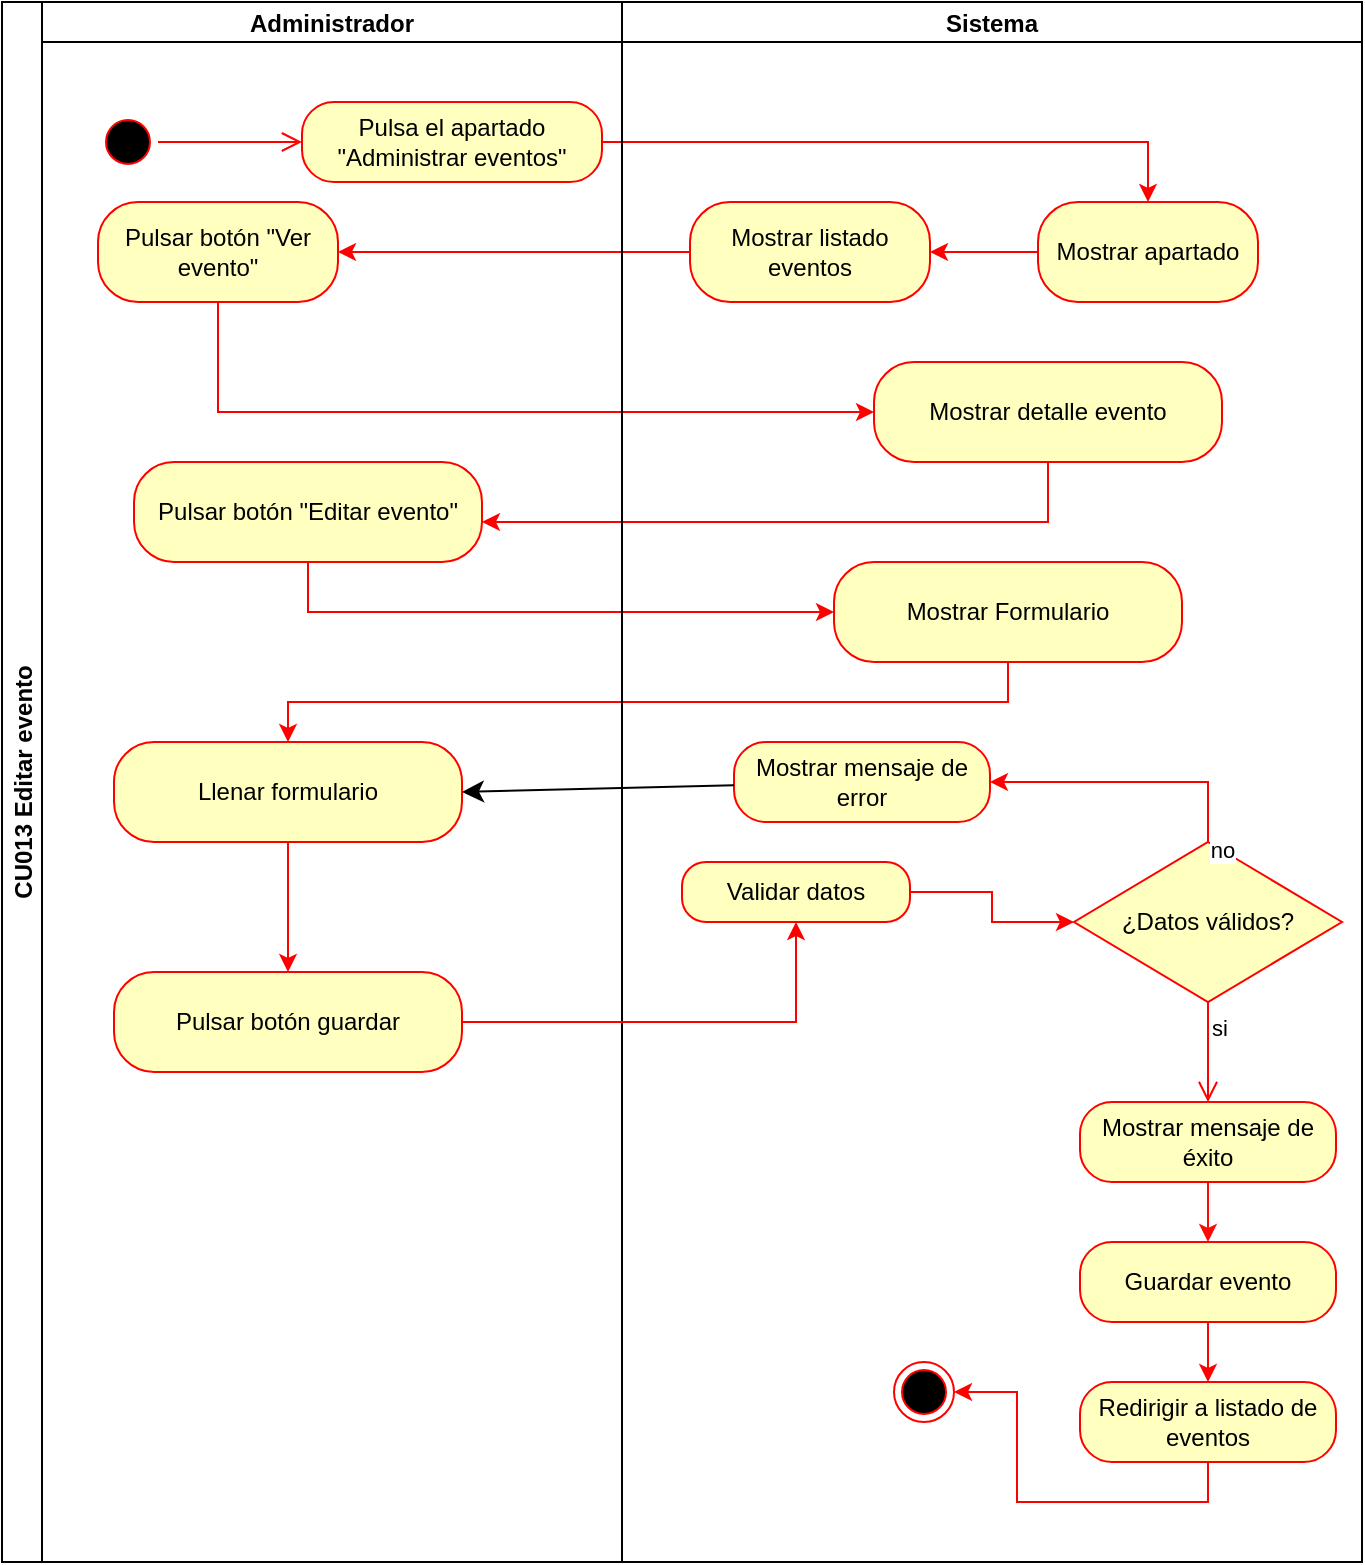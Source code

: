 <mxfile version="27.1.6">
  <diagram name="Página-1" id="cxPWyqA24JBwAGh7WBXs">
    <mxGraphModel grid="1" page="1" gridSize="10" guides="1" tooltips="1" connect="1" arrows="1" fold="1" pageScale="1" pageWidth="827" pageHeight="1169" math="0" shadow="0">
      <root>
        <mxCell id="0" />
        <mxCell id="1" parent="0" />
        <mxCell id="SY-MzMTitLkkKKeFqSy7-1" value="CU013 Editar evento" style="swimlane;childLayout=stackLayout;resizeParent=1;resizeParentMax=0;startSize=20;horizontal=0;horizontalStack=1;" vertex="1" parent="1">
          <mxGeometry x="74" y="100" width="680" height="780" as="geometry">
            <mxRectangle x="200" y="80" width="40" height="50" as="alternateBounds" />
          </mxGeometry>
        </mxCell>
        <mxCell id="SY-MzMTitLkkKKeFqSy7-7" style="edgeStyle=orthogonalEdgeStyle;rounded=0;orthogonalLoop=1;jettySize=auto;html=1;exitX=0;exitY=0.5;exitDx=0;exitDy=0;entryX=1;entryY=0.5;entryDx=0;entryDy=0;strokeColor=light-dark(#ff0000, #ededed);" edge="1" parent="SY-MzMTitLkkKKeFqSy7-1" source="SY-MzMTitLkkKKeFqSy7-14" target="SY-MzMTitLkkKKeFqSy7-6">
          <mxGeometry relative="1" as="geometry" />
        </mxCell>
        <mxCell id="SY-MzMTitLkkKKeFqSy7-17" style="edgeStyle=orthogonalEdgeStyle;rounded=0;orthogonalLoop=1;jettySize=auto;html=1;exitX=1;exitY=0.5;exitDx=0;exitDy=0;entryX=0.5;entryY=0;entryDx=0;entryDy=0;strokeColor=light-dark(#ff0000, #ededed);" edge="1" parent="SY-MzMTitLkkKKeFqSy7-1" source="SY-MzMTitLkkKKeFqSy7-4" target="SY-MzMTitLkkKKeFqSy7-11">
          <mxGeometry relative="1" as="geometry" />
        </mxCell>
        <mxCell id="SY-MzMTitLkkKKeFqSy7-20" style="edgeStyle=orthogonalEdgeStyle;rounded=0;orthogonalLoop=1;jettySize=auto;html=1;strokeColor=light-dark(#ff0000, #ededed);" edge="1" parent="SY-MzMTitLkkKKeFqSy7-1" source="SY-MzMTitLkkKKeFqSy7-16" target="SY-MzMTitLkkKKeFqSy7-21">
          <mxGeometry relative="1" as="geometry">
            <mxPoint x="106" y="290" as="targetPoint" />
            <Array as="points">
              <mxPoint x="146" y="260" />
            </Array>
          </mxGeometry>
        </mxCell>
        <mxCell id="kuDBVkSXc2tmlVB91SHo-2" style="edgeStyle=orthogonalEdgeStyle;rounded=0;orthogonalLoop=1;jettySize=auto;html=1;strokeColor=light-dark(#ff0000, #ededed);" edge="1" parent="SY-MzMTitLkkKKeFqSy7-1" source="SY-MzMTitLkkKKeFqSy7-6" target="SY-MzMTitLkkKKeFqSy7-16">
          <mxGeometry relative="1" as="geometry">
            <Array as="points">
              <mxPoint x="108" y="205" />
            </Array>
          </mxGeometry>
        </mxCell>
        <mxCell id="SY-MzMTitLkkKKeFqSy7-2" value="Administrador" style="swimlane;startSize=20;" vertex="1" parent="SY-MzMTitLkkKKeFqSy7-1">
          <mxGeometry x="20" width="290" height="780" as="geometry" />
        </mxCell>
        <mxCell id="SY-MzMTitLkkKKeFqSy7-3" value="" style="ellipse;html=1;shape=startState;fillColor=#000000;strokeColor=#ff0000;fillStyle=auto;" vertex="1" parent="SY-MzMTitLkkKKeFqSy7-2">
          <mxGeometry x="28" y="55" width="30" height="30" as="geometry" />
        </mxCell>
        <mxCell id="SY-MzMTitLkkKKeFqSy7-4" value="Pulsa el apartado &quot;Administrar eventos&quot;" style="rounded=1;whiteSpace=wrap;html=1;arcSize=40;fontColor=#000000;fillColor=#ffffc0;strokeColor=#ff0000;" vertex="1" parent="SY-MzMTitLkkKKeFqSy7-2">
          <mxGeometry x="130" y="50" width="150" height="40" as="geometry" />
        </mxCell>
        <mxCell id="SY-MzMTitLkkKKeFqSy7-5" value="" style="edgeStyle=orthogonalEdgeStyle;html=1;verticalAlign=bottom;endArrow=open;endSize=8;strokeColor=#ff0000;rounded=0;exitX=1;exitY=0.5;exitDx=0;exitDy=0;" edge="1" parent="SY-MzMTitLkkKKeFqSy7-2" source="SY-MzMTitLkkKKeFqSy7-3">
          <mxGeometry relative="1" as="geometry">
            <mxPoint x="130" y="70" as="targetPoint" />
            <mxPoint x="82" y="75" as="sourcePoint" />
            <Array as="points">
              <mxPoint x="130" y="70" />
            </Array>
          </mxGeometry>
        </mxCell>
        <mxCell id="SY-MzMTitLkkKKeFqSy7-6" value="Pulsar botón &quot;Ver evento&quot;" style="rounded=1;whiteSpace=wrap;html=1;arcSize=40;fontColor=#000000;fillColor=#ffffc0;strokeColor=#ff0000;" vertex="1" parent="SY-MzMTitLkkKKeFqSy7-2">
          <mxGeometry x="28" y="100" width="120" height="50" as="geometry" />
        </mxCell>
        <mxCell id="SY-MzMTitLkkKKeFqSy7-21" value="Pulsar botón &quot;Editar evento&quot;" style="rounded=1;whiteSpace=wrap;html=1;arcSize=40;fontColor=#000000;fillColor=#ffffc0;strokeColor=#ff0000;" vertex="1" parent="SY-MzMTitLkkKKeFqSy7-2">
          <mxGeometry x="46" y="230" width="174" height="50" as="geometry" />
        </mxCell>
        <mxCell id="kuDBVkSXc2tmlVB91SHo-9" value="" style="edgeStyle=orthogonalEdgeStyle;rounded=0;orthogonalLoop=1;jettySize=auto;html=1;strokeColor=light-dark(#ff0000, #ededed);" edge="1" parent="SY-MzMTitLkkKKeFqSy7-2" source="SY-MzMTitLkkKKeFqSy7-24" target="kuDBVkSXc2tmlVB91SHo-8">
          <mxGeometry relative="1" as="geometry" />
        </mxCell>
        <mxCell id="SY-MzMTitLkkKKeFqSy7-24" value="Llenar formulario" style="rounded=1;whiteSpace=wrap;html=1;arcSize=40;fontColor=#000000;fillColor=#ffffc0;strokeColor=#ff0000;" vertex="1" parent="SY-MzMTitLkkKKeFqSy7-2">
          <mxGeometry x="36" y="370" width="174" height="50" as="geometry" />
        </mxCell>
        <mxCell id="kuDBVkSXc2tmlVB91SHo-8" value="Pulsar botón guardar" style="rounded=1;whiteSpace=wrap;html=1;arcSize=40;fontColor=#000000;fillColor=#ffffc0;strokeColor=#ff0000;" vertex="1" parent="SY-MzMTitLkkKKeFqSy7-2">
          <mxGeometry x="36" y="485" width="174" height="50" as="geometry" />
        </mxCell>
        <mxCell id="kuDBVkSXc2tmlVB91SHo-3" style="edgeStyle=orthogonalEdgeStyle;rounded=0;orthogonalLoop=1;jettySize=auto;html=1;strokeColor=light-dark(#ff0000, #ededed);" edge="1" parent="SY-MzMTitLkkKKeFqSy7-1" source="SY-MzMTitLkkKKeFqSy7-21" target="SY-MzMTitLkkKKeFqSy7-31">
          <mxGeometry relative="1" as="geometry">
            <Array as="points">
              <mxPoint x="153" y="305" />
            </Array>
          </mxGeometry>
        </mxCell>
        <mxCell id="kuDBVkSXc2tmlVB91SHo-5" style="edgeStyle=orthogonalEdgeStyle;rounded=0;orthogonalLoop=1;jettySize=auto;html=1;strokeColor=light-dark(#ff0000, #ededed);" edge="1" parent="SY-MzMTitLkkKKeFqSy7-1" source="SY-MzMTitLkkKKeFqSy7-31" target="SY-MzMTitLkkKKeFqSy7-24">
          <mxGeometry relative="1" as="geometry">
            <Array as="points">
              <mxPoint x="503" y="350" />
              <mxPoint x="143" y="350" />
            </Array>
          </mxGeometry>
        </mxCell>
        <mxCell id="SY-MzMTitLkkKKeFqSy7-9" value="Sistema" style="swimlane;startSize=20;" vertex="1" parent="SY-MzMTitLkkKKeFqSy7-1">
          <mxGeometry x="310" width="370" height="780" as="geometry">
            <mxRectangle x="310" width="40" height="720" as="alternateBounds" />
          </mxGeometry>
        </mxCell>
        <mxCell id="SY-MzMTitLkkKKeFqSy7-10" style="edgeStyle=orthogonalEdgeStyle;rounded=0;orthogonalLoop=1;jettySize=auto;html=1;exitX=0;exitY=0.5;exitDx=0;exitDy=0;entryX=1;entryY=0.5;entryDx=0;entryDy=0;strokeColor=light-dark(#ff0000, #ededed);" edge="1" parent="SY-MzMTitLkkKKeFqSy7-9" source="SY-MzMTitLkkKKeFqSy7-11" target="SY-MzMTitLkkKKeFqSy7-14">
          <mxGeometry relative="1" as="geometry" />
        </mxCell>
        <mxCell id="SY-MzMTitLkkKKeFqSy7-11" value="Mostrar apartado" style="rounded=1;whiteSpace=wrap;html=1;arcSize=40;fontColor=#000000;fillColor=#ffffc0;strokeColor=#ff0000;" vertex="1" parent="SY-MzMTitLkkKKeFqSy7-9">
          <mxGeometry x="208" y="100" width="110" height="50" as="geometry" />
        </mxCell>
        <mxCell id="SY-MzMTitLkkKKeFqSy7-12" value="" style="ellipse;html=1;shape=endState;fillColor=#000000;strokeColor=#ff0000;" vertex="1" parent="SY-MzMTitLkkKKeFqSy7-9">
          <mxGeometry x="136" y="680" width="30" height="30" as="geometry" />
        </mxCell>
        <mxCell id="SY-MzMTitLkkKKeFqSy7-13" style="edgeStyle=orthogonalEdgeStyle;rounded=0;orthogonalLoop=1;jettySize=auto;html=1;exitX=0.5;exitY=1;exitDx=0;exitDy=0;" edge="1" parent="SY-MzMTitLkkKKeFqSy7-9">
          <mxGeometry relative="1" as="geometry">
            <mxPoint x="86" y="360" as="sourcePoint" />
            <mxPoint x="86" y="360" as="targetPoint" />
          </mxGeometry>
        </mxCell>
        <mxCell id="SY-MzMTitLkkKKeFqSy7-14" value="Mostrar listado eventos" style="rounded=1;whiteSpace=wrap;html=1;arcSize=40;fontColor=#000000;fillColor=#ffffc0;strokeColor=#ff0000;" vertex="1" parent="SY-MzMTitLkkKKeFqSy7-9">
          <mxGeometry x="34" y="100" width="120" height="50" as="geometry" />
        </mxCell>
        <mxCell id="SY-MzMTitLkkKKeFqSy7-16" value="Mostrar detalle evento" style="rounded=1;whiteSpace=wrap;html=1;arcSize=40;fontColor=#000000;fillColor=#ffffc0;strokeColor=#ff0000;" vertex="1" parent="SY-MzMTitLkkKKeFqSy7-9">
          <mxGeometry x="126" y="180" width="174" height="50" as="geometry" />
        </mxCell>
        <mxCell id="SY-MzMTitLkkKKeFqSy7-28" value="¿Datos válidos?" style="rhombus;whiteSpace=wrap;html=1;fontColor=#000000;fillColor=#ffffc0;strokeColor=#ff0000;" vertex="1" parent="SY-MzMTitLkkKKeFqSy7-9">
          <mxGeometry x="226" y="420" width="134" height="80" as="geometry" />
        </mxCell>
        <mxCell id="SY-MzMTitLkkKKeFqSy7-30" value="si" style="edgeStyle=orthogonalEdgeStyle;html=1;align=left;verticalAlign=top;endArrow=open;endSize=8;strokeColor=#ff0000;rounded=0;" edge="1" parent="SY-MzMTitLkkKKeFqSy7-9" source="SY-MzMTitLkkKKeFqSy7-28" target="SY-MzMTitLkkKKeFqSy7-46">
          <mxGeometry x="-1" relative="1" as="geometry">
            <mxPoint x="276" y="520" as="targetPoint" />
          </mxGeometry>
        </mxCell>
        <mxCell id="SY-MzMTitLkkKKeFqSy7-33" style="edgeStyle=orthogonalEdgeStyle;rounded=0;orthogonalLoop=1;jettySize=auto;html=1;strokeColor=light-dark(#ff0000, #ededed);" edge="1" parent="SY-MzMTitLkkKKeFqSy7-9" source="SY-MzMTitLkkKKeFqSy7-32" target="SY-MzMTitLkkKKeFqSy7-28">
          <mxGeometry relative="1" as="geometry" />
        </mxCell>
        <mxCell id="SY-MzMTitLkkKKeFqSy7-32" value="Validar datos" style="rounded=1;whiteSpace=wrap;html=1;arcSize=40;fontColor=#000000;fillColor=#ffffc0;strokeColor=#ff0000;" vertex="1" parent="SY-MzMTitLkkKKeFqSy7-9">
          <mxGeometry x="30" y="430" width="114" height="30" as="geometry" />
        </mxCell>
        <mxCell id="SY-MzMTitLkkKKeFqSy7-31" value="Mostrar Formulario" style="rounded=1;whiteSpace=wrap;html=1;arcSize=40;fontColor=#000000;fillColor=#ffffc0;strokeColor=#ff0000;" vertex="1" parent="SY-MzMTitLkkKKeFqSy7-9">
          <mxGeometry x="106" y="280" width="174" height="50" as="geometry" />
        </mxCell>
        <mxCell id="SY-MzMTitLkkKKeFqSy7-51" style="edgeStyle=orthogonalEdgeStyle;rounded=0;orthogonalLoop=1;jettySize=auto;html=1;exitX=0.5;exitY=1;exitDx=0;exitDy=0;entryX=0.5;entryY=0;entryDx=0;entryDy=0;strokeColor=#FF0808;" edge="1" parent="SY-MzMTitLkkKKeFqSy7-9" source="SY-MzMTitLkkKKeFqSy7-46" target="SY-MzMTitLkkKKeFqSy7-49">
          <mxGeometry relative="1" as="geometry" />
        </mxCell>
        <mxCell id="SY-MzMTitLkkKKeFqSy7-46" value="Mostrar mensaje de éxito" style="rounded=1;whiteSpace=wrap;html=1;arcSize=40;fontColor=#000000;fillColor=#ffffc0;strokeColor=#ff0000;" vertex="1" parent="SY-MzMTitLkkKKeFqSy7-9">
          <mxGeometry x="229" y="550" width="128" height="40" as="geometry" />
        </mxCell>
        <mxCell id="SY-MzMTitLkkKKeFqSy7-52" style="edgeStyle=orthogonalEdgeStyle;rounded=0;orthogonalLoop=1;jettySize=auto;html=1;exitX=0.5;exitY=1;exitDx=0;exitDy=0;entryX=0.5;entryY=0;entryDx=0;entryDy=0;strokeColor=light-dark(#ff0000, #ededed);" edge="1" parent="SY-MzMTitLkkKKeFqSy7-9" source="SY-MzMTitLkkKKeFqSy7-49" target="SY-MzMTitLkkKKeFqSy7-50">
          <mxGeometry relative="1" as="geometry" />
        </mxCell>
        <mxCell id="SY-MzMTitLkkKKeFqSy7-49" value="Guardar evento" style="rounded=1;whiteSpace=wrap;html=1;arcSize=40;fontColor=#000000;fillColor=#ffffc0;strokeColor=#ff0000;" vertex="1" parent="SY-MzMTitLkkKKeFqSy7-9">
          <mxGeometry x="229" y="620" width="128" height="40" as="geometry" />
        </mxCell>
        <mxCell id="SY-MzMTitLkkKKeFqSy7-53" style="edgeStyle=orthogonalEdgeStyle;rounded=0;orthogonalLoop=1;jettySize=auto;html=1;exitX=0.5;exitY=1;exitDx=0;exitDy=0;strokeColor=light-dark(#ff0000, #ededed);" edge="1" parent="SY-MzMTitLkkKKeFqSy7-9" source="SY-MzMTitLkkKKeFqSy7-50" target="SY-MzMTitLkkKKeFqSy7-12">
          <mxGeometry relative="1" as="geometry" />
        </mxCell>
        <mxCell id="SY-MzMTitLkkKKeFqSy7-50" value="Redirigir a listado de eventos" style="rounded=1;whiteSpace=wrap;html=1;arcSize=40;fontColor=#000000;fillColor=#ffffc0;strokeColor=#ff0000;" vertex="1" parent="SY-MzMTitLkkKKeFqSy7-9">
          <mxGeometry x="229" y="690" width="128" height="40" as="geometry" />
        </mxCell>
        <mxCell id="cWlaVs1k42um56Pu7tMj-1" value="Mostrar mensaje de error" style="rounded=1;whiteSpace=wrap;html=1;arcSize=40;fontColor=#000000;fillColor=#ffffc0;strokeColor=#ff0000;" vertex="1" parent="SY-MzMTitLkkKKeFqSy7-9">
          <mxGeometry x="56" y="370" width="128" height="40" as="geometry" />
        </mxCell>
        <mxCell id="kuDBVkSXc2tmlVB91SHo-6" style="edgeStyle=orthogonalEdgeStyle;rounded=0;orthogonalLoop=1;jettySize=auto;html=1;strokeColor=light-dark(#ff0000, #ededed);entryX=1;entryY=0.5;entryDx=0;entryDy=0;" edge="1" parent="SY-MzMTitLkkKKeFqSy7-9" source="SY-MzMTitLkkKKeFqSy7-28" target="cWlaVs1k42um56Pu7tMj-1">
          <mxGeometry relative="1" as="geometry">
            <Array as="points">
              <mxPoint x="293" y="390" />
            </Array>
          </mxGeometry>
        </mxCell>
        <mxCell id="kuDBVkSXc2tmlVB91SHo-7" value="no" style="edgeLabel;html=1;align=center;verticalAlign=middle;resizable=0;points=[];" connectable="0" vertex="1" parent="kuDBVkSXc2tmlVB91SHo-6">
          <mxGeometry x="-0.888" relative="1" as="geometry">
            <mxPoint x="7" y="12" as="offset" />
          </mxGeometry>
        </mxCell>
        <mxCell id="kuDBVkSXc2tmlVB91SHo-10" style="edgeStyle=orthogonalEdgeStyle;rounded=0;orthogonalLoop=1;jettySize=auto;html=1;strokeColor=light-dark(#ff0000, #ededed);" edge="1" parent="SY-MzMTitLkkKKeFqSy7-1" source="kuDBVkSXc2tmlVB91SHo-8" target="SY-MzMTitLkkKKeFqSy7-32">
          <mxGeometry relative="1" as="geometry" />
        </mxCell>
        <mxCell id="cWlaVs1k42um56Pu7tMj-4" style="edgeStyle=none;curved=1;rounded=0;orthogonalLoop=1;jettySize=auto;html=1;entryX=1;entryY=0.5;entryDx=0;entryDy=0;fontSize=12;startSize=8;endSize=8;" edge="1" parent="SY-MzMTitLkkKKeFqSy7-1" source="cWlaVs1k42um56Pu7tMj-1" target="SY-MzMTitLkkKKeFqSy7-24">
          <mxGeometry relative="1" as="geometry" />
        </mxCell>
      </root>
    </mxGraphModel>
  </diagram>
</mxfile>

